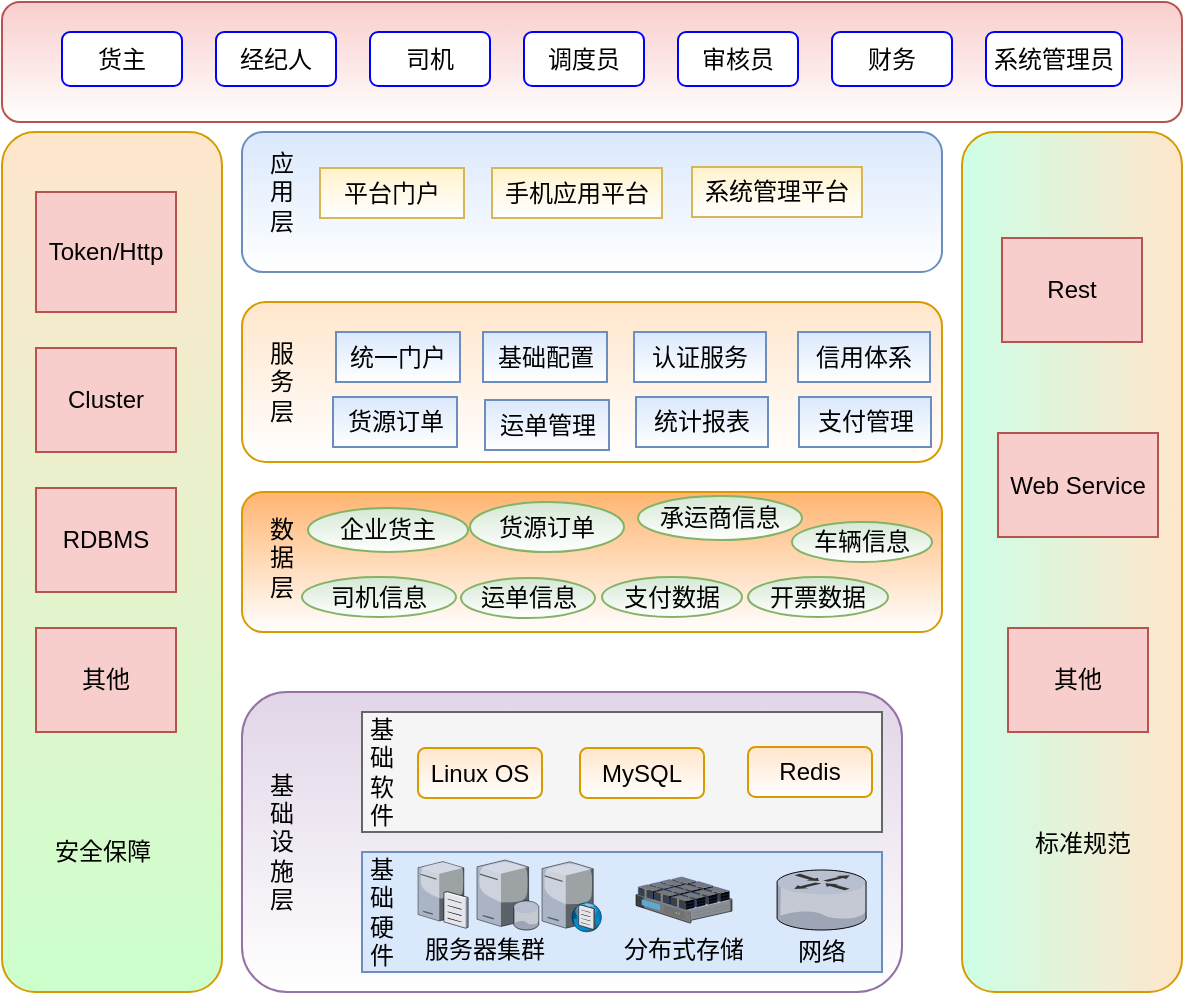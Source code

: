 <mxfile version="12.3.6" type="github" pages="1">
  <diagram id="_nJWSW1GeGvKb51VGCQV" name="第 1 页">
    <mxGraphModel dx="854" dy="478" grid="1" gridSize="10" guides="1" tooltips="1" connect="1" arrows="1" fold="1" page="1" pageScale="1" pageWidth="827" pageHeight="1169" math="0" shadow="0">
      <root>
        <mxCell id="0"/>
        <mxCell id="1" parent="0"/>
        <mxCell id="FEzbrlHWn4osAoL8CdlV-1" value="" style="rounded=1;whiteSpace=wrap;html=1;direction=south;fillColor=#ffe6cc;strokeColor=#d79b00;gradientColor=#CCFFCC;gradientDirection=east;" parent="1" vertex="1">
          <mxGeometry x="160" y="85" width="110" height="430" as="geometry"/>
        </mxCell>
        <mxCell id="FEzbrlHWn4osAoL8CdlV-2" value="" style="rounded=1;whiteSpace=wrap;html=1;direction=south;fillColor=#ffe6cc;strokeColor=#d79b00;gradientColor=#CCFFE6;" parent="1" vertex="1">
          <mxGeometry x="640" y="85" width="110" height="430" as="geometry"/>
        </mxCell>
        <mxCell id="FEzbrlHWn4osAoL8CdlV-3" value="" style="rounded=1;whiteSpace=wrap;html=1;fillColor=#dae8fc;strokeColor=#6c8ebf;gradientColor=#ffffff;" parent="1" vertex="1">
          <mxGeometry x="280" y="85" width="350" height="70" as="geometry"/>
        </mxCell>
        <mxCell id="FEzbrlHWn4osAoL8CdlV-4" value="" style="rounded=1;whiteSpace=wrap;html=1;fillColor=#e1d5e7;strokeColor=#9673a6;gradientColor=#ffffff;" parent="1" vertex="1">
          <mxGeometry x="280" y="365" width="330" height="150" as="geometry"/>
        </mxCell>
        <mxCell id="FEzbrlHWn4osAoL8CdlV-5" value="" style="rounded=1;whiteSpace=wrap;html=1;fillColor=#FFB570;strokeColor=#d79b00;gradientColor=#ffffff;" parent="1" vertex="1">
          <mxGeometry x="280" y="265" width="350" height="70" as="geometry"/>
        </mxCell>
        <mxCell id="FEzbrlHWn4osAoL8CdlV-6" value="" style="rounded=1;whiteSpace=wrap;html=1;fillColor=#ffe6cc;strokeColor=#d79b00;gradientColor=#ffffff;" parent="1" vertex="1">
          <mxGeometry x="280" y="170" width="350" height="80" as="geometry"/>
        </mxCell>
        <mxCell id="FEzbrlHWn4osAoL8CdlV-7" value="应用层" style="text;html=1;strokeColor=none;fillColor=none;align=center;verticalAlign=middle;whiteSpace=wrap;rounded=0;direction=south;" parent="1" vertex="1">
          <mxGeometry x="290" y="95" width="20" height="40" as="geometry"/>
        </mxCell>
        <mxCell id="FEzbrlHWn4osAoL8CdlV-8" value="服务层" style="text;html=1;strokeColor=none;fillColor=none;align=center;verticalAlign=middle;whiteSpace=wrap;rounded=0;direction=south;" parent="1" vertex="1">
          <mxGeometry x="290" y="190" width="20" height="40" as="geometry"/>
        </mxCell>
        <mxCell id="FEzbrlHWn4osAoL8CdlV-9" value="数据层" style="text;html=1;strokeColor=none;fillColor=none;align=center;verticalAlign=middle;whiteSpace=wrap;rounded=0;direction=south;" parent="1" vertex="1">
          <mxGeometry x="290" y="277.5" width="20" height="40" as="geometry"/>
        </mxCell>
        <mxCell id="FEzbrlHWn4osAoL8CdlV-11" value="基础设施层" style="text;html=1;strokeColor=none;fillColor=none;align=center;verticalAlign=middle;whiteSpace=wrap;rounded=0;direction=south;" parent="1" vertex="1">
          <mxGeometry x="290" y="420" width="20" height="40" as="geometry"/>
        </mxCell>
        <mxCell id="FEzbrlHWn4osAoL8CdlV-12" value="" style="rounded=0;whiteSpace=wrap;html=1;fillColor=#f5f5f5;strokeColor=#666666;fontColor=#333333;" parent="1" vertex="1">
          <mxGeometry x="340" y="375" width="260" height="60" as="geometry"/>
        </mxCell>
        <mxCell id="FEzbrlHWn4osAoL8CdlV-13" value="" style="rounded=0;whiteSpace=wrap;html=1;fillColor=#dae8fc;strokeColor=#6c8ebf;" parent="1" vertex="1">
          <mxGeometry x="340" y="445" width="260" height="60" as="geometry"/>
        </mxCell>
        <mxCell id="FEzbrlHWn4osAoL8CdlV-14" value="基础软件" style="text;html=1;strokeColor=none;fillColor=none;align=center;verticalAlign=middle;whiteSpace=wrap;rounded=0;direction=south;" parent="1" vertex="1">
          <mxGeometry x="340" y="385" width="20" height="40" as="geometry"/>
        </mxCell>
        <mxCell id="FEzbrlHWn4osAoL8CdlV-15" value="Linux OS" style="rounded=1;whiteSpace=wrap;html=1;fillColor=#ffe6cc;strokeColor=#d79b00;gradientColor=#ffffff;" parent="1" vertex="1">
          <mxGeometry x="368" y="393" width="62" height="25" as="geometry"/>
        </mxCell>
        <mxCell id="FEzbrlHWn4osAoL8CdlV-16" value="MySQL" style="rounded=1;whiteSpace=wrap;html=1;fillColor=#ffe6cc;strokeColor=#d79b00;gradientColor=#ffffff;" parent="1" vertex="1">
          <mxGeometry x="449" y="393" width="62" height="25" as="geometry"/>
        </mxCell>
        <mxCell id="FEzbrlHWn4osAoL8CdlV-17" value="基础硬件" style="text;html=1;strokeColor=none;fillColor=none;align=center;verticalAlign=middle;whiteSpace=wrap;rounded=0;direction=south;" parent="1" vertex="1">
          <mxGeometry x="340" y="455" width="20" height="40" as="geometry"/>
        </mxCell>
        <mxCell id="FEzbrlHWn4osAoL8CdlV-18" value="" style="verticalLabelPosition=bottom;aspect=fixed;html=1;verticalAlign=top;strokeColor=none;align=center;outlineConnect=0;shape=mxgraph.citrix.file_server;" parent="1" vertex="1">
          <mxGeometry x="368" y="449" width="25" height="34" as="geometry"/>
        </mxCell>
        <mxCell id="FEzbrlHWn4osAoL8CdlV-19" value="" style="verticalLabelPosition=bottom;aspect=fixed;html=1;verticalAlign=top;strokeColor=none;align=center;outlineConnect=0;shape=mxgraph.citrix.database_server;" parent="1" vertex="1">
          <mxGeometry x="397.5" y="449" width="31" height="35" as="geometry"/>
        </mxCell>
        <mxCell id="FEzbrlHWn4osAoL8CdlV-21" value="" style="verticalLabelPosition=bottom;aspect=fixed;html=1;verticalAlign=top;strokeColor=none;align=center;outlineConnect=0;shape=mxgraph.citrix.dns_server;" parent="1" vertex="1">
          <mxGeometry x="430" y="449" width="30" height="36" as="geometry"/>
        </mxCell>
        <mxCell id="FEzbrlHWn4osAoL8CdlV-22" value="服务器集群" style="text;html=1;strokeColor=none;fillColor=none;align=center;verticalAlign=middle;whiteSpace=wrap;rounded=0;" parent="1" vertex="1">
          <mxGeometry x="368" y="484" width="67" height="20" as="geometry"/>
        </mxCell>
        <mxCell id="FEzbrlHWn4osAoL8CdlV-23" value="" style="verticalLabelPosition=bottom;aspect=fixed;html=1;verticalAlign=top;strokeColor=none;align=center;outlineConnect=0;shape=mxgraph.citrix.router;fillColor=#FFFFFF;" parent="1" vertex="1">
          <mxGeometry x="547.5" y="454" width="45" height="30" as="geometry"/>
        </mxCell>
        <mxCell id="FEzbrlHWn4osAoL8CdlV-24" value="" style="verticalLabelPosition=bottom;aspect=fixed;html=1;verticalAlign=top;strokeColor=none;align=center;outlineConnect=0;shape=mxgraph.citrix.netscaler_sdx;" parent="1" vertex="1">
          <mxGeometry x="477" y="457.5" width="48" height="23" as="geometry"/>
        </mxCell>
        <mxCell id="FEzbrlHWn4osAoL8CdlV-25" value="分布式存储" style="text;html=1;strokeColor=none;fillColor=none;align=center;verticalAlign=middle;whiteSpace=wrap;rounded=0;" parent="1" vertex="1">
          <mxGeometry x="469" y="484" width="64" height="20" as="geometry"/>
        </mxCell>
        <mxCell id="FEzbrlHWn4osAoL8CdlV-26" value="网络" style="text;html=1;strokeColor=none;fillColor=none;align=center;verticalAlign=middle;whiteSpace=wrap;rounded=0;" parent="1" vertex="1">
          <mxGeometry x="538" y="485" width="64" height="20" as="geometry"/>
        </mxCell>
        <mxCell id="FEzbrlHWn4osAoL8CdlV-27" value="企业货主" style="ellipse;whiteSpace=wrap;html=1;fillColor=#d5e8d4;strokeColor=#82b366;gradientColor=#ffffff;" parent="1" vertex="1">
          <mxGeometry x="313" y="273" width="80" height="22" as="geometry"/>
        </mxCell>
        <mxCell id="FEzbrlHWn4osAoL8CdlV-28" value="货源订单" style="ellipse;whiteSpace=wrap;html=1;fillColor=#d5e8d4;strokeColor=#82b366;gradientColor=#ffffff;" parent="1" vertex="1">
          <mxGeometry x="394" y="270" width="77" height="25" as="geometry"/>
        </mxCell>
        <mxCell id="FEzbrlHWn4osAoL8CdlV-29" value="承运商信息" style="ellipse;whiteSpace=wrap;html=1;fillColor=#d5e8d4;strokeColor=#82b366;gradientColor=#ffffff;" parent="1" vertex="1">
          <mxGeometry x="478" y="267" width="82" height="22" as="geometry"/>
        </mxCell>
        <mxCell id="FEzbrlHWn4osAoL8CdlV-30" value="司机信息" style="ellipse;whiteSpace=wrap;html=1;fillColor=#d5e8d4;strokeColor=#82b366;gradientColor=#ffffff;" parent="1" vertex="1">
          <mxGeometry x="310" y="307.5" width="77" height="20" as="geometry"/>
        </mxCell>
        <mxCell id="FEzbrlHWn4osAoL8CdlV-31" value="运单信息" style="ellipse;whiteSpace=wrap;html=1;fillColor=#d5e8d4;strokeColor=#82b366;gradientColor=#ffffff;" parent="1" vertex="1">
          <mxGeometry x="389.5" y="308" width="67" height="20" as="geometry"/>
        </mxCell>
        <mxCell id="FEzbrlHWn4osAoL8CdlV-32" value="支付数据" style="ellipse;whiteSpace=wrap;html=1;fillColor=#d5e8d4;strokeColor=#82b366;gradientColor=#ffffff;" parent="1" vertex="1">
          <mxGeometry x="460" y="307.5" width="70" height="20" as="geometry"/>
        </mxCell>
        <mxCell id="FEzbrlHWn4osAoL8CdlV-33" value="开票数据" style="ellipse;whiteSpace=wrap;html=1;fillColor=#d5e8d4;strokeColor=#82b366;gradientColor=#ffffff;" parent="1" vertex="1">
          <mxGeometry x="533" y="307.5" width="70" height="20" as="geometry"/>
        </mxCell>
        <mxCell id="FEzbrlHWn4osAoL8CdlV-34" style="edgeStyle=orthogonalEdgeStyle;rounded=0;orthogonalLoop=1;jettySize=auto;html=1;exitX=0.5;exitY=1;exitDx=0;exitDy=0;" parent="1" source="FEzbrlHWn4osAoL8CdlV-31" target="FEzbrlHWn4osAoL8CdlV-31" edge="1">
          <mxGeometry relative="1" as="geometry"/>
        </mxCell>
        <mxCell id="FEzbrlHWn4osAoL8CdlV-37" value="统一门户" style="rounded=0;whiteSpace=wrap;html=1;fillColor=#dae8fc;strokeColor=#6c8ebf;gradientColor=#ffffff;" parent="1" vertex="1">
          <mxGeometry x="327" y="185" width="62" height="25" as="geometry"/>
        </mxCell>
        <mxCell id="FEzbrlHWn4osAoL8CdlV-38" value="基础配置" style="rounded=0;whiteSpace=wrap;html=1;fillColor=#dae8fc;strokeColor=#6c8ebf;gradientColor=#ffffff;" parent="1" vertex="1">
          <mxGeometry x="400.5" y="185" width="62" height="25" as="geometry"/>
        </mxCell>
        <mxCell id="FEzbrlHWn4osAoL8CdlV-39" value="认证服务" style="rounded=0;whiteSpace=wrap;html=1;fillColor=#dae8fc;strokeColor=#6c8ebf;gradientColor=#ffffff;" parent="1" vertex="1">
          <mxGeometry x="476" y="185" width="66" height="25" as="geometry"/>
        </mxCell>
        <mxCell id="FEzbrlHWn4osAoL8CdlV-40" value="货源订单" style="rounded=0;whiteSpace=wrap;html=1;fillColor=#dae8fc;strokeColor=#6c8ebf;gradientColor=#ffffff;" parent="1" vertex="1">
          <mxGeometry x="325.5" y="217.5" width="62" height="25" as="geometry"/>
        </mxCell>
        <mxCell id="FEzbrlHWn4osAoL8CdlV-41" value="运单管理" style="rounded=0;whiteSpace=wrap;html=1;fillColor=#dae8fc;strokeColor=#6c8ebf;gradientColor=#ffffff;" parent="1" vertex="1">
          <mxGeometry x="401.5" y="219" width="62" height="25" as="geometry"/>
        </mxCell>
        <mxCell id="FEzbrlHWn4osAoL8CdlV-42" value="统计报表" style="rounded=0;whiteSpace=wrap;html=1;fillColor=#dae8fc;strokeColor=#6c8ebf;gradientColor=#ffffff;" parent="1" vertex="1">
          <mxGeometry x="477" y="217.5" width="66" height="25" as="geometry"/>
        </mxCell>
        <mxCell id="FEzbrlHWn4osAoL8CdlV-43" value="平台门户" style="rounded=0;whiteSpace=wrap;html=1;fillColor=#fff2cc;strokeColor=#d6b656;gradientColor=#ffffff;" parent="1" vertex="1">
          <mxGeometry x="319" y="103" width="72" height="25" as="geometry"/>
        </mxCell>
        <mxCell id="FEzbrlHWn4osAoL8CdlV-44" value="手机应用平台" style="rounded=0;whiteSpace=wrap;html=1;fillColor=#fff2cc;strokeColor=#d6b656;gradientColor=#ffffff;" parent="1" vertex="1">
          <mxGeometry x="405" y="103" width="85" height="25" as="geometry"/>
        </mxCell>
        <mxCell id="FEzbrlHWn4osAoL8CdlV-45" value="系统管理平台" style="rounded=0;whiteSpace=wrap;html=1;fillColor=#fff2cc;strokeColor=#d6b656;gradientColor=#ffffff;" parent="1" vertex="1">
          <mxGeometry x="505" y="102.5" width="85" height="25" as="geometry"/>
        </mxCell>
        <mxCell id="FEzbrlHWn4osAoL8CdlV-46" value="Token/Http" style="rounded=0;whiteSpace=wrap;html=1;fillColor=#f8cecc;strokeColor=#b85450;" parent="1" vertex="1">
          <mxGeometry x="177" y="115" width="70" height="60" as="geometry"/>
        </mxCell>
        <mxCell id="FEzbrlHWn4osAoL8CdlV-47" value="Cluster" style="rounded=0;whiteSpace=wrap;html=1;fillColor=#f8cecc;strokeColor=#b85450;" parent="1" vertex="1">
          <mxGeometry x="177" y="193" width="70" height="52" as="geometry"/>
        </mxCell>
        <mxCell id="FEzbrlHWn4osAoL8CdlV-48" value="RDBMS" style="rounded=0;whiteSpace=wrap;html=1;fillColor=#f8cecc;strokeColor=#b85450;" parent="1" vertex="1">
          <mxGeometry x="177" y="263" width="70" height="52" as="geometry"/>
        </mxCell>
        <mxCell id="FEzbrlHWn4osAoL8CdlV-49" value="其他" style="rounded=0;whiteSpace=wrap;html=1;fillColor=#f8cecc;strokeColor=#b85450;" parent="1" vertex="1">
          <mxGeometry x="177" y="333" width="70" height="52" as="geometry"/>
        </mxCell>
        <mxCell id="FEzbrlHWn4osAoL8CdlV-50" value="安全保障" style="text;html=1;strokeColor=none;fillColor=none;align=center;verticalAlign=middle;whiteSpace=wrap;rounded=0;" parent="1" vertex="1">
          <mxGeometry x="182.5" y="435" width="55" height="20" as="geometry"/>
        </mxCell>
        <mxCell id="FEzbrlHWn4osAoL8CdlV-54" value="Rest" style="rounded=0;whiteSpace=wrap;html=1;fillColor=#f8cecc;strokeColor=#b85450;" parent="1" vertex="1">
          <mxGeometry x="660" y="138" width="70" height="52" as="geometry"/>
        </mxCell>
        <mxCell id="FEzbrlHWn4osAoL8CdlV-55" value="Web Service" style="rounded=0;whiteSpace=wrap;html=1;fillColor=#f8cecc;strokeColor=#b85450;" parent="1" vertex="1">
          <mxGeometry x="658" y="235.5" width="80" height="52" as="geometry"/>
        </mxCell>
        <mxCell id="FEzbrlHWn4osAoL8CdlV-58" value="其他" style="rounded=0;whiteSpace=wrap;html=1;fillColor=#f8cecc;strokeColor=#b85450;" parent="1" vertex="1">
          <mxGeometry x="663" y="333" width="70" height="52" as="geometry"/>
        </mxCell>
        <mxCell id="FEzbrlHWn4osAoL8CdlV-59" value="标准规范" style="text;html=1;strokeColor=none;fillColor=none;align=center;verticalAlign=middle;whiteSpace=wrap;rounded=0;" parent="1" vertex="1">
          <mxGeometry x="672.5" y="430.5" width="55" height="20" as="geometry"/>
        </mxCell>
        <mxCell id="wnMKmI8B12amfmSu3XHW-1" value="信用体系" style="rounded=0;whiteSpace=wrap;html=1;fillColor=#dae8fc;strokeColor=#6c8ebf;gradientColor=#ffffff;" parent="1" vertex="1">
          <mxGeometry x="558" y="185" width="66" height="25" as="geometry"/>
        </mxCell>
        <mxCell id="wnMKmI8B12amfmSu3XHW-2" value="支付管理" style="rounded=0;whiteSpace=wrap;html=1;fillColor=#dae8fc;strokeColor=#6c8ebf;gradientColor=#ffffff;" parent="1" vertex="1">
          <mxGeometry x="558.5" y="217.5" width="66" height="25" as="geometry"/>
        </mxCell>
        <mxCell id="N1SsBvP0fdjC8GRGYzUU-1" value="Redis" style="rounded=1;whiteSpace=wrap;html=1;fillColor=#ffe6cc;strokeColor=#d79b00;gradientColor=#ffffff;" vertex="1" parent="1">
          <mxGeometry x="533" y="392.5" width="62" height="25" as="geometry"/>
        </mxCell>
        <mxCell id="N1SsBvP0fdjC8GRGYzUU-2" value="车辆信息" style="ellipse;whiteSpace=wrap;html=1;fillColor=#d5e8d4;strokeColor=#82b366;gradientColor=#ffffff;" vertex="1" parent="1">
          <mxGeometry x="555" y="280" width="70" height="20" as="geometry"/>
        </mxCell>
        <mxCell id="N1SsBvP0fdjC8GRGYzUU-3" value="" style="rounded=1;whiteSpace=wrap;html=1;strokeColor=#b85450;fillColor=#f8cecc;gradientColor=#ffffff;" vertex="1" parent="1">
          <mxGeometry x="160" y="20" width="590" height="60" as="geometry"/>
        </mxCell>
        <mxCell id="N1SsBvP0fdjC8GRGYzUU-4" value="货主" style="rounded=1;whiteSpace=wrap;html=1;strokeColor=#0000FF;" vertex="1" parent="1">
          <mxGeometry x="190" y="35" width="60" height="27" as="geometry"/>
        </mxCell>
        <mxCell id="N1SsBvP0fdjC8GRGYzUU-5" value="经纪人" style="rounded=1;whiteSpace=wrap;html=1;strokeColor=#0000FF;" vertex="1" parent="1">
          <mxGeometry x="267" y="35" width="60" height="27" as="geometry"/>
        </mxCell>
        <mxCell id="N1SsBvP0fdjC8GRGYzUU-6" value="司机" style="rounded=1;whiteSpace=wrap;html=1;strokeColor=#0000FF;" vertex="1" parent="1">
          <mxGeometry x="344" y="35" width="60" height="27" as="geometry"/>
        </mxCell>
        <mxCell id="N1SsBvP0fdjC8GRGYzUU-7" value="调度员" style="rounded=1;whiteSpace=wrap;html=1;strokeColor=#0000FF;" vertex="1" parent="1">
          <mxGeometry x="421" y="35" width="60" height="27" as="geometry"/>
        </mxCell>
        <mxCell id="N1SsBvP0fdjC8GRGYzUU-8" value="审核员" style="rounded=1;whiteSpace=wrap;html=1;strokeColor=#0000FF;" vertex="1" parent="1">
          <mxGeometry x="498" y="35" width="60" height="27" as="geometry"/>
        </mxCell>
        <mxCell id="N1SsBvP0fdjC8GRGYzUU-9" value="财务" style="rounded=1;whiteSpace=wrap;html=1;strokeColor=#0000FF;" vertex="1" parent="1">
          <mxGeometry x="575" y="35" width="60" height="27" as="geometry"/>
        </mxCell>
        <mxCell id="N1SsBvP0fdjC8GRGYzUU-10" value="系统管理员" style="rounded=1;whiteSpace=wrap;html=1;strokeColor=#0000FF;" vertex="1" parent="1">
          <mxGeometry x="652" y="35" width="68" height="27" as="geometry"/>
        </mxCell>
      </root>
    </mxGraphModel>
  </diagram>
</mxfile>
